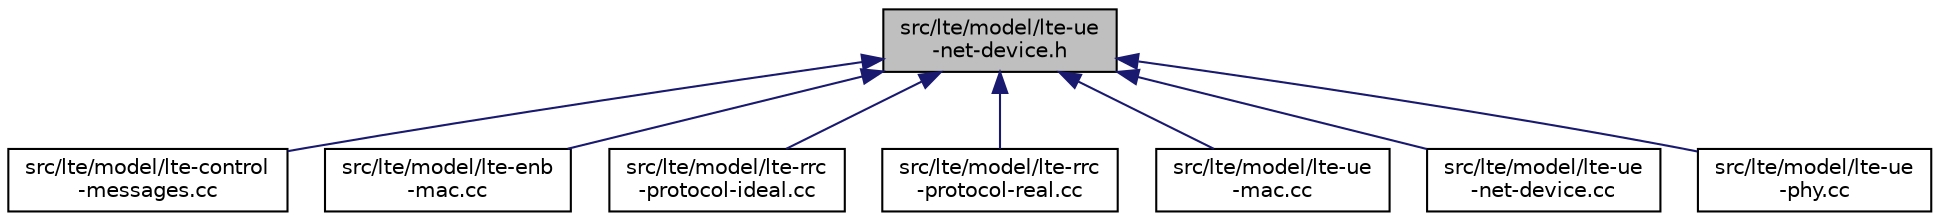 digraph "src/lte/model/lte-ue-net-device.h"
{
 // LATEX_PDF_SIZE
  edge [fontname="Helvetica",fontsize="10",labelfontname="Helvetica",labelfontsize="10"];
  node [fontname="Helvetica",fontsize="10",shape=record];
  Node1 [label="src/lte/model/lte-ue\l-net-device.h",height=0.2,width=0.4,color="black", fillcolor="grey75", style="filled", fontcolor="black",tooltip=" "];
  Node1 -> Node2 [dir="back",color="midnightblue",fontsize="10",style="solid",fontname="Helvetica"];
  Node2 [label="src/lte/model/lte-control\l-messages.cc",height=0.2,width=0.4,color="black", fillcolor="white", style="filled",URL="$lte-control-messages_8cc.html",tooltip=" "];
  Node1 -> Node3 [dir="back",color="midnightblue",fontsize="10",style="solid",fontname="Helvetica"];
  Node3 [label="src/lte/model/lte-enb\l-mac.cc",height=0.2,width=0.4,color="black", fillcolor="white", style="filled",URL="$lte-enb-mac_8cc.html",tooltip=" "];
  Node1 -> Node4 [dir="back",color="midnightblue",fontsize="10",style="solid",fontname="Helvetica"];
  Node4 [label="src/lte/model/lte-rrc\l-protocol-ideal.cc",height=0.2,width=0.4,color="black", fillcolor="white", style="filled",URL="$lte-rrc-protocol-ideal_8cc.html",tooltip=" "];
  Node1 -> Node5 [dir="back",color="midnightblue",fontsize="10",style="solid",fontname="Helvetica"];
  Node5 [label="src/lte/model/lte-rrc\l-protocol-real.cc",height=0.2,width=0.4,color="black", fillcolor="white", style="filled",URL="$lte-rrc-protocol-real_8cc.html",tooltip=" "];
  Node1 -> Node6 [dir="back",color="midnightblue",fontsize="10",style="solid",fontname="Helvetica"];
  Node6 [label="src/lte/model/lte-ue\l-mac.cc",height=0.2,width=0.4,color="black", fillcolor="white", style="filled",URL="$lte-ue-mac_8cc.html",tooltip=" "];
  Node1 -> Node7 [dir="back",color="midnightblue",fontsize="10",style="solid",fontname="Helvetica"];
  Node7 [label="src/lte/model/lte-ue\l-net-device.cc",height=0.2,width=0.4,color="black", fillcolor="white", style="filled",URL="$lte-ue-net-device_8cc.html",tooltip=" "];
  Node1 -> Node8 [dir="back",color="midnightblue",fontsize="10",style="solid",fontname="Helvetica"];
  Node8 [label="src/lte/model/lte-ue\l-phy.cc",height=0.2,width=0.4,color="black", fillcolor="white", style="filled",URL="$lte-ue-phy_8cc.html",tooltip=" "];
}

